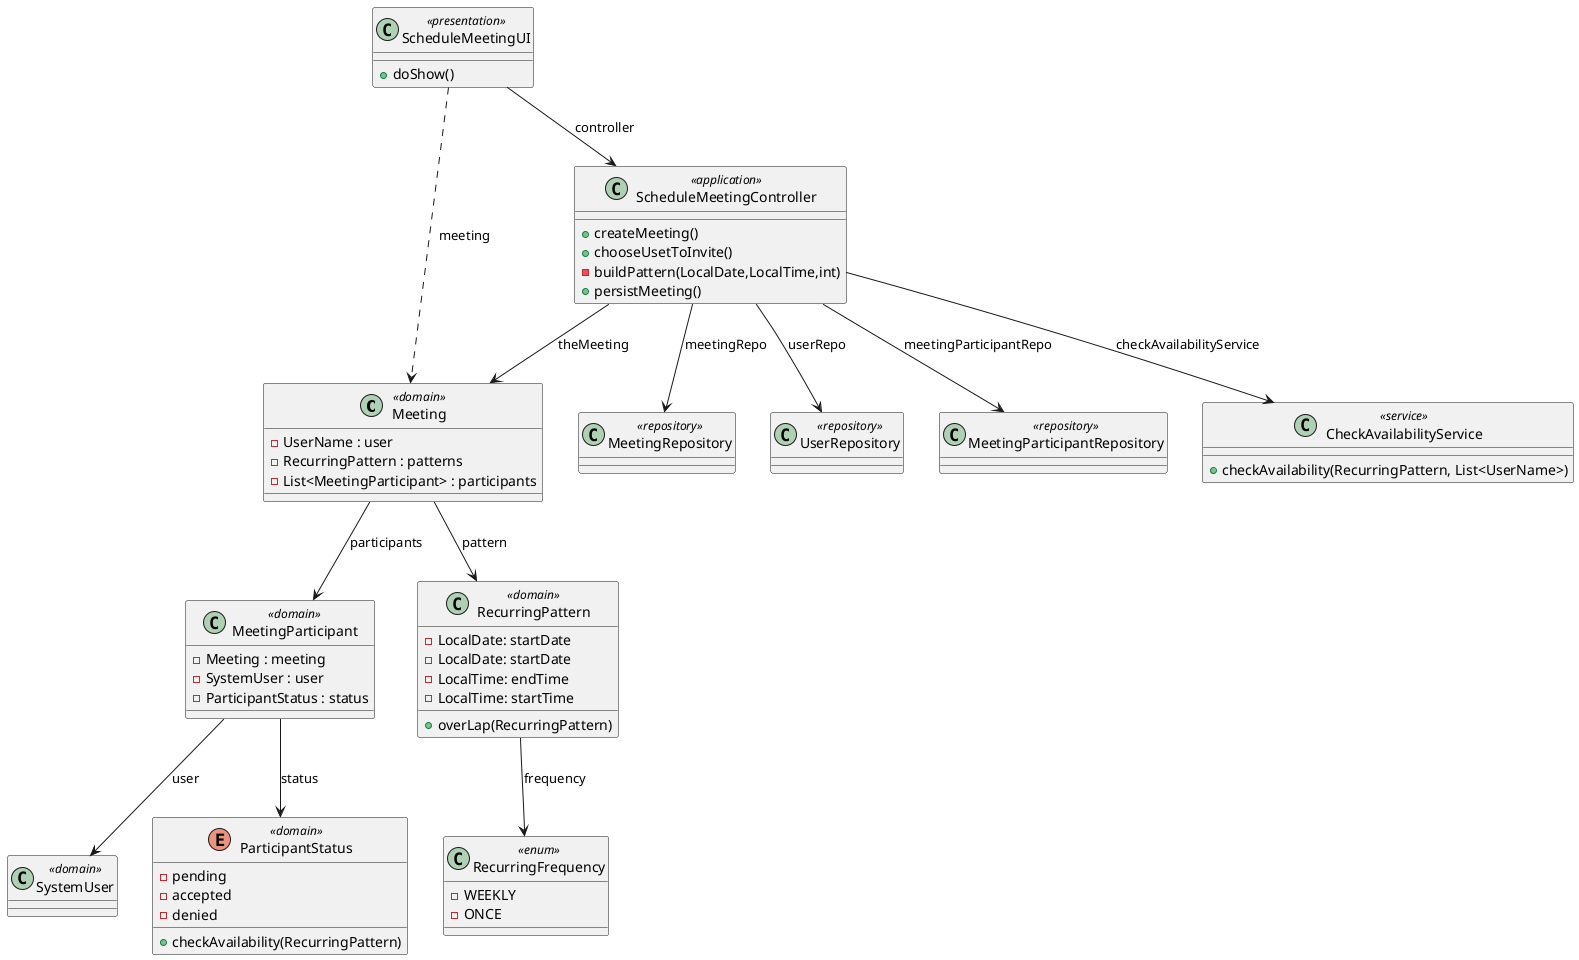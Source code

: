 @startuml

class Meeting <<domain>>{
- UserName : user
- RecurringPattern : patterns
- List<MeetingParticipant> : participants
}

class MeetingParticipant <<domain>>{
- Meeting : meeting
- SystemUser : user
- ParticipantStatus : status
}

class SystemUser <<domain>>{

}

enum ParticipantStatus<<domain>>{
- pending
- accepted
- denied
+ checkAvailability(RecurringPattern)
}


class ScheduleMeetingUI<<presentation>>{
+ doShow()
}

class ScheduleMeetingController<<application>>{
+ createMeeting()
+ chooseUsetToInvite()
- buildPattern(LocalDate,LocalTime,int)
+ persistMeeting()
}

class MeetingRepository <<repository>>{

}

class UserRepository <<repository>>{

}

class MeetingParticipantRepository <<repository>>{

}

class RecurringPattern <<domain>>{
- LocalDate: startDate
- LocalDate: startDate
- LocalTime: endTime
- LocalTime: startTime
+ overLap(RecurringPattern)
}

class RecurringFrequency<<enum>>{
- WEEKLY
- ONCE
}

'class TimeTable<<domain>>{
'+ checkAvailability(RecurringPattern)
'}




class CheckAvailabilityService <<service>>{
+ checkAvailability(RecurringPattern, List<UserName>)
}


Meeting --> RecurringPattern : pattern
Meeting --> MeetingParticipant : participants
MeetingParticipant --> ParticipantStatus : status
MeetingParticipant --> SystemUser : user

ScheduleMeetingUI --> ScheduleMeetingController : controller
ScheduleMeetingUI ..> Meeting : meeting

ScheduleMeetingController --> MeetingRepository : meetingRepo
ScheduleMeetingController --> UserRepository : userRepo
ScheduleMeetingController --> Meeting : theMeeting
ScheduleMeetingController --> CheckAvailabilityService : checkAvailabilityService
ScheduleMeetingController --> MeetingParticipantRepository :meetingParticipantRepo

RecurringPattern --> RecurringFrequency : frequency



@enduml
